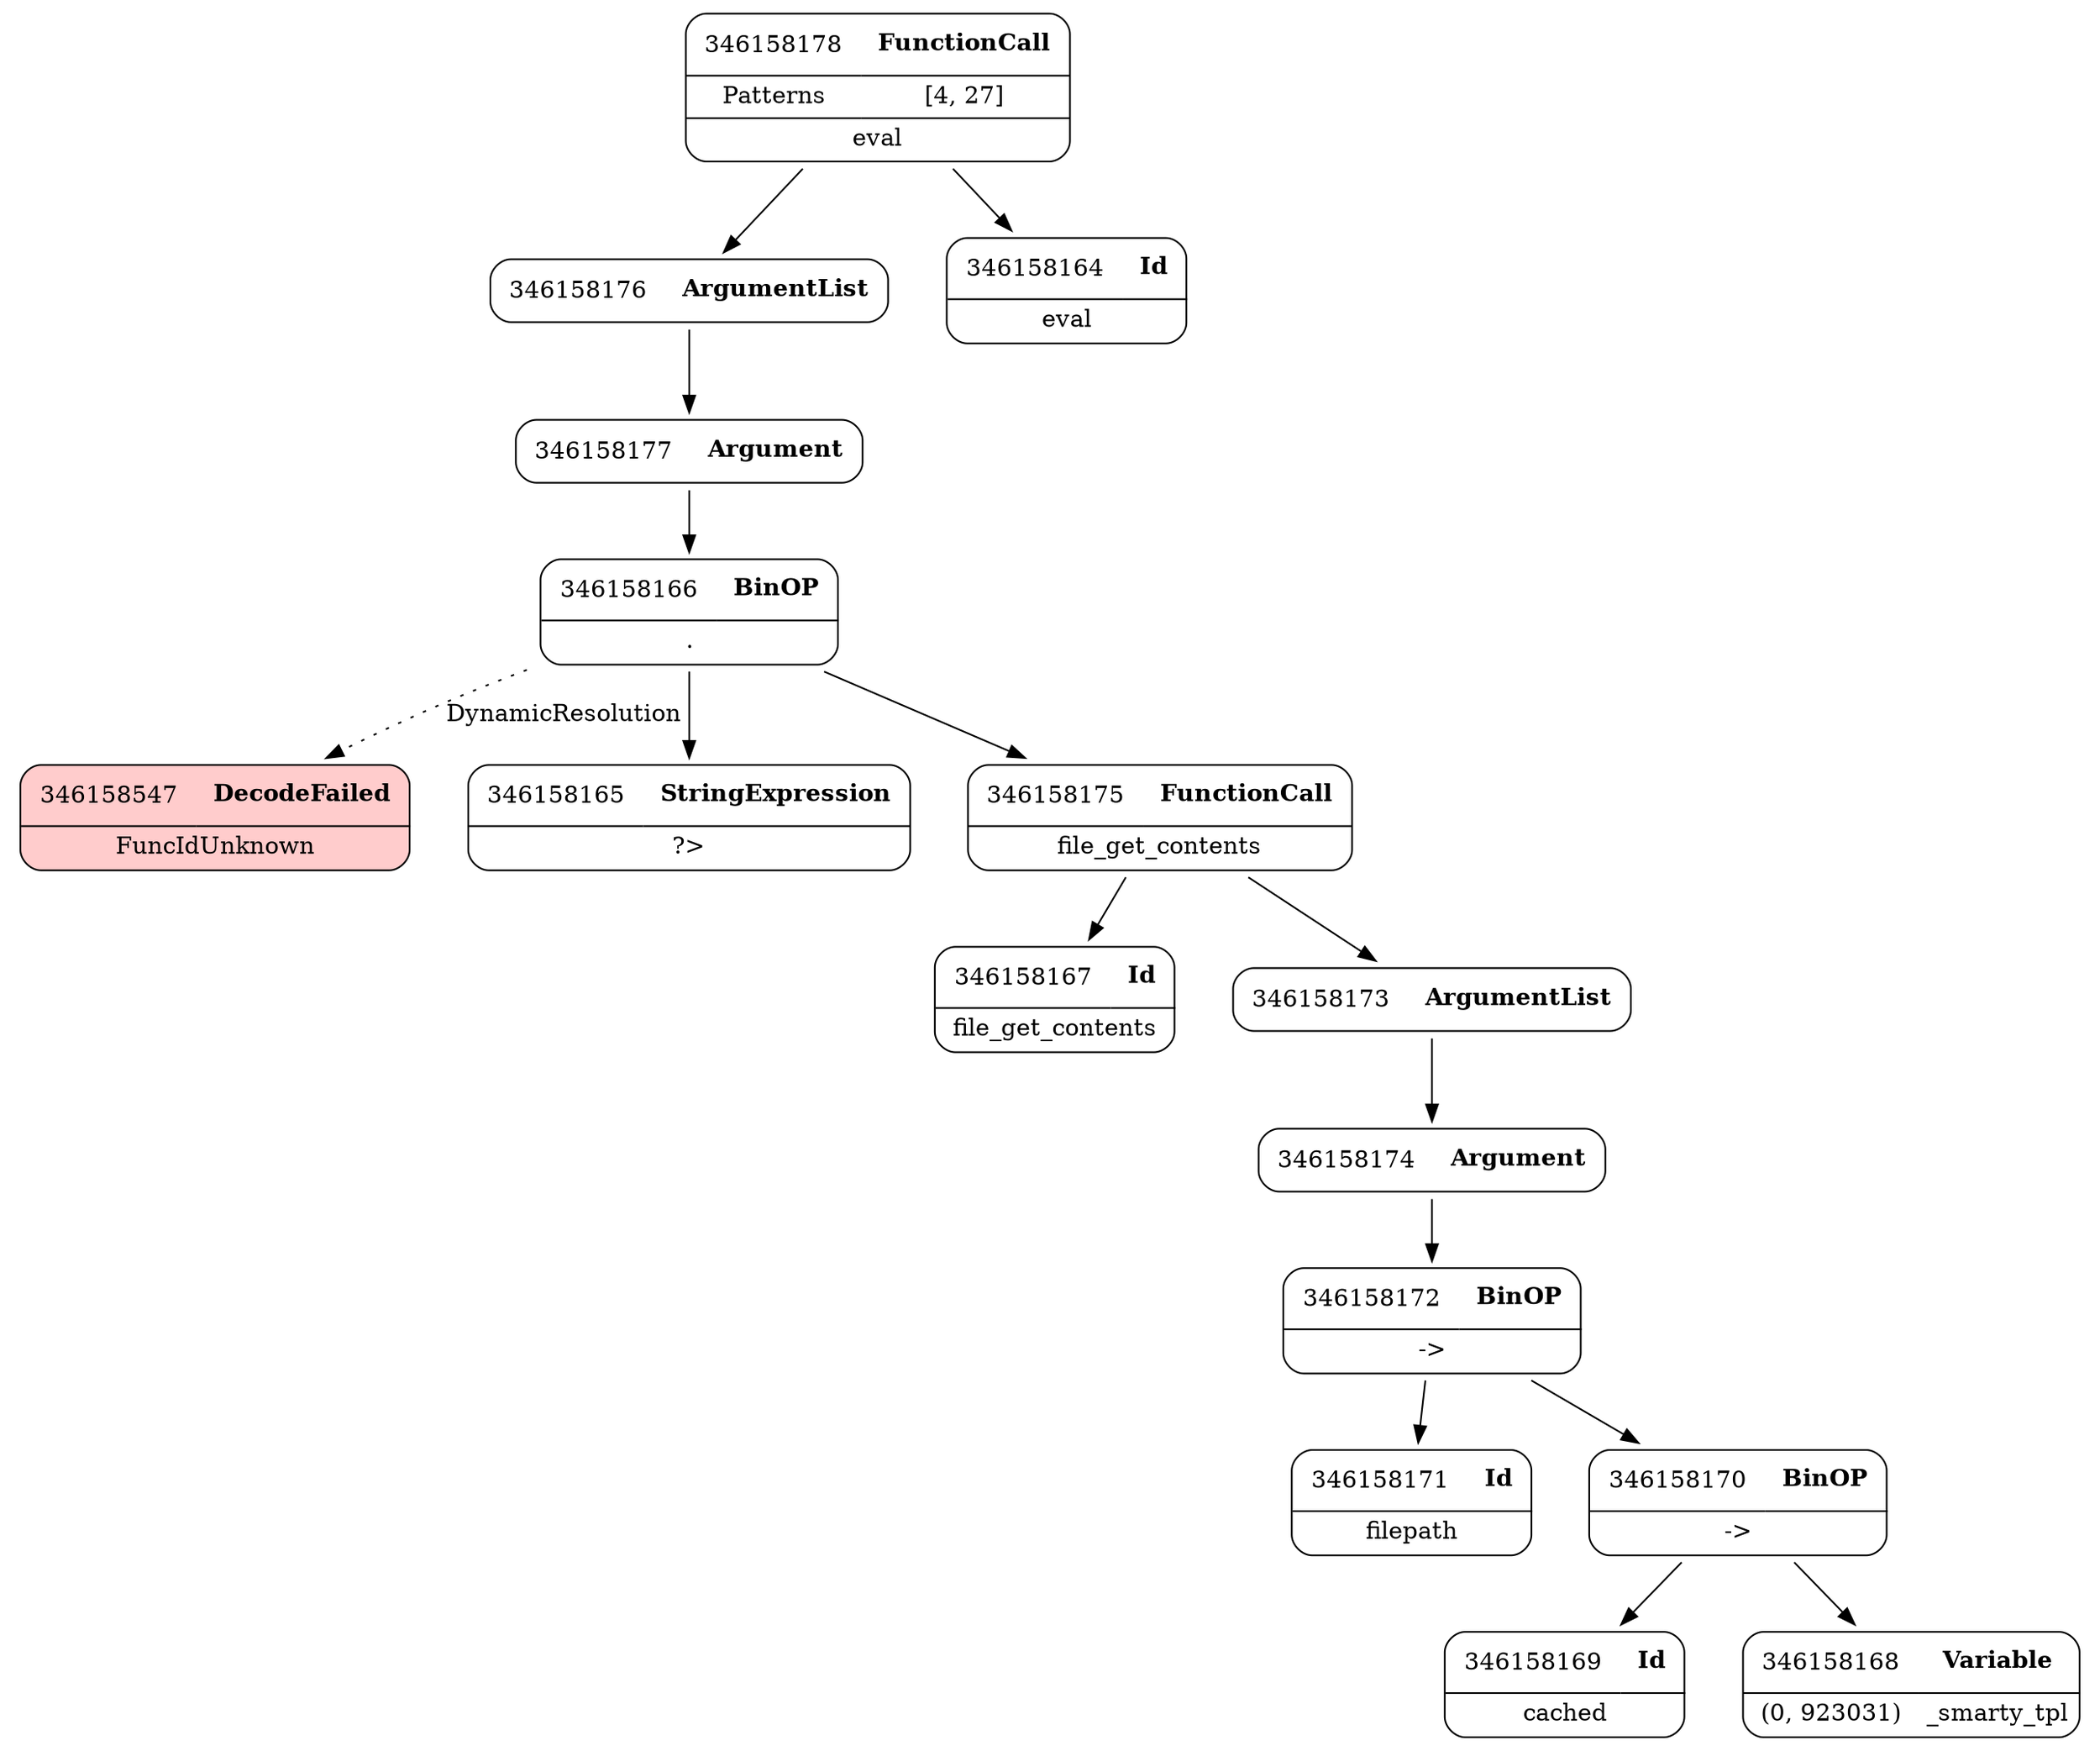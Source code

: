 digraph ast {
node [shape=none];
346158177 [label=<<TABLE border='1' cellspacing='0' cellpadding='10' style='rounded' ><TR><TD border='0'>346158177</TD><TD border='0'><B>Argument</B></TD></TR></TABLE>>];
346158177 -> 346158166 [weight=2];
346158176 [label=<<TABLE border='1' cellspacing='0' cellpadding='10' style='rounded' ><TR><TD border='0'>346158176</TD><TD border='0'><B>ArgumentList</B></TD></TR></TABLE>>];
346158176 -> 346158177 [weight=2];
346158178 [label=<<TABLE border='1' cellspacing='0' cellpadding='10' style='rounded' ><TR><TD border='0'>346158178</TD><TD border='0'><B>FunctionCall</B></TD></TR><HR/><TR><TD border='0' cellpadding='5'>Patterns</TD><TD border='0' cellpadding='5'>[4, 27]</TD></TR><HR/><TR><TD border='0' cellpadding='5' colspan='2'>eval</TD></TR></TABLE>>];
346158178 -> 346158164 [weight=2];
346158178 -> 346158176 [weight=2];
346158547 [label=<<TABLE border='1' cellspacing='0' cellpadding='10' style='rounded' bgcolor='#FFCCCC' ><TR><TD border='0'>346158547</TD><TD border='0'><B>DecodeFailed</B></TD></TR><HR/><TR><TD border='0' cellpadding='5' colspan='2'>FuncIdUnknown</TD></TR></TABLE>>];
346158165 [label=<<TABLE border='1' cellspacing='0' cellpadding='10' style='rounded' ><TR><TD border='0'>346158165</TD><TD border='0'><B>StringExpression</B></TD></TR><HR/><TR><TD border='0' cellpadding='5' colspan='2'>?&gt;</TD></TR></TABLE>>];
346158164 [label=<<TABLE border='1' cellspacing='0' cellpadding='10' style='rounded' ><TR><TD border='0'>346158164</TD><TD border='0'><B>Id</B></TD></TR><HR/><TR><TD border='0' cellpadding='5' colspan='2'>eval</TD></TR></TABLE>>];
346158167 [label=<<TABLE border='1' cellspacing='0' cellpadding='10' style='rounded' ><TR><TD border='0'>346158167</TD><TD border='0'><B>Id</B></TD></TR><HR/><TR><TD border='0' cellpadding='5' colspan='2'>file_get_contents</TD></TR></TABLE>>];
346158166 [label=<<TABLE border='1' cellspacing='0' cellpadding='10' style='rounded' ><TR><TD border='0'>346158166</TD><TD border='0'><B>BinOP</B></TD></TR><HR/><TR><TD border='0' cellpadding='5' colspan='2'>.</TD></TR></TABLE>>];
346158166 -> 346158165 [weight=2];
346158166 -> 346158175 [weight=2];
346158166 -> 346158547 [style=dotted,label=DynamicResolution];
346158169 [label=<<TABLE border='1' cellspacing='0' cellpadding='10' style='rounded' ><TR><TD border='0'>346158169</TD><TD border='0'><B>Id</B></TD></TR><HR/><TR><TD border='0' cellpadding='5' colspan='2'>cached</TD></TR></TABLE>>];
346158168 [label=<<TABLE border='1' cellspacing='0' cellpadding='10' style='rounded' ><TR><TD border='0'>346158168</TD><TD border='0'><B>Variable</B></TD></TR><HR/><TR><TD border='0' cellpadding='5'>(0, 923031)</TD><TD border='0' cellpadding='5'>_smarty_tpl</TD></TR></TABLE>>];
346158171 [label=<<TABLE border='1' cellspacing='0' cellpadding='10' style='rounded' ><TR><TD border='0'>346158171</TD><TD border='0'><B>Id</B></TD></TR><HR/><TR><TD border='0' cellpadding='5' colspan='2'>filepath</TD></TR></TABLE>>];
346158170 [label=<<TABLE border='1' cellspacing='0' cellpadding='10' style='rounded' ><TR><TD border='0'>346158170</TD><TD border='0'><B>BinOP</B></TD></TR><HR/><TR><TD border='0' cellpadding='5' colspan='2'>-&gt;</TD></TR></TABLE>>];
346158170 -> 346158168 [weight=2];
346158170 -> 346158169 [weight=2];
346158173 [label=<<TABLE border='1' cellspacing='0' cellpadding='10' style='rounded' ><TR><TD border='0'>346158173</TD><TD border='0'><B>ArgumentList</B></TD></TR></TABLE>>];
346158173 -> 346158174 [weight=2];
346158172 [label=<<TABLE border='1' cellspacing='0' cellpadding='10' style='rounded' ><TR><TD border='0'>346158172</TD><TD border='0'><B>BinOP</B></TD></TR><HR/><TR><TD border='0' cellpadding='5' colspan='2'>-&gt;</TD></TR></TABLE>>];
346158172 -> 346158170 [weight=2];
346158172 -> 346158171 [weight=2];
346158175 [label=<<TABLE border='1' cellspacing='0' cellpadding='10' style='rounded' ><TR><TD border='0'>346158175</TD><TD border='0'><B>FunctionCall</B></TD></TR><HR/><TR><TD border='0' cellpadding='5' colspan='2'>file_get_contents</TD></TR></TABLE>>];
346158175 -> 346158167 [weight=2];
346158175 -> 346158173 [weight=2];
346158174 [label=<<TABLE border='1' cellspacing='0' cellpadding='10' style='rounded' ><TR><TD border='0'>346158174</TD><TD border='0'><B>Argument</B></TD></TR></TABLE>>];
346158174 -> 346158172 [weight=2];
}
